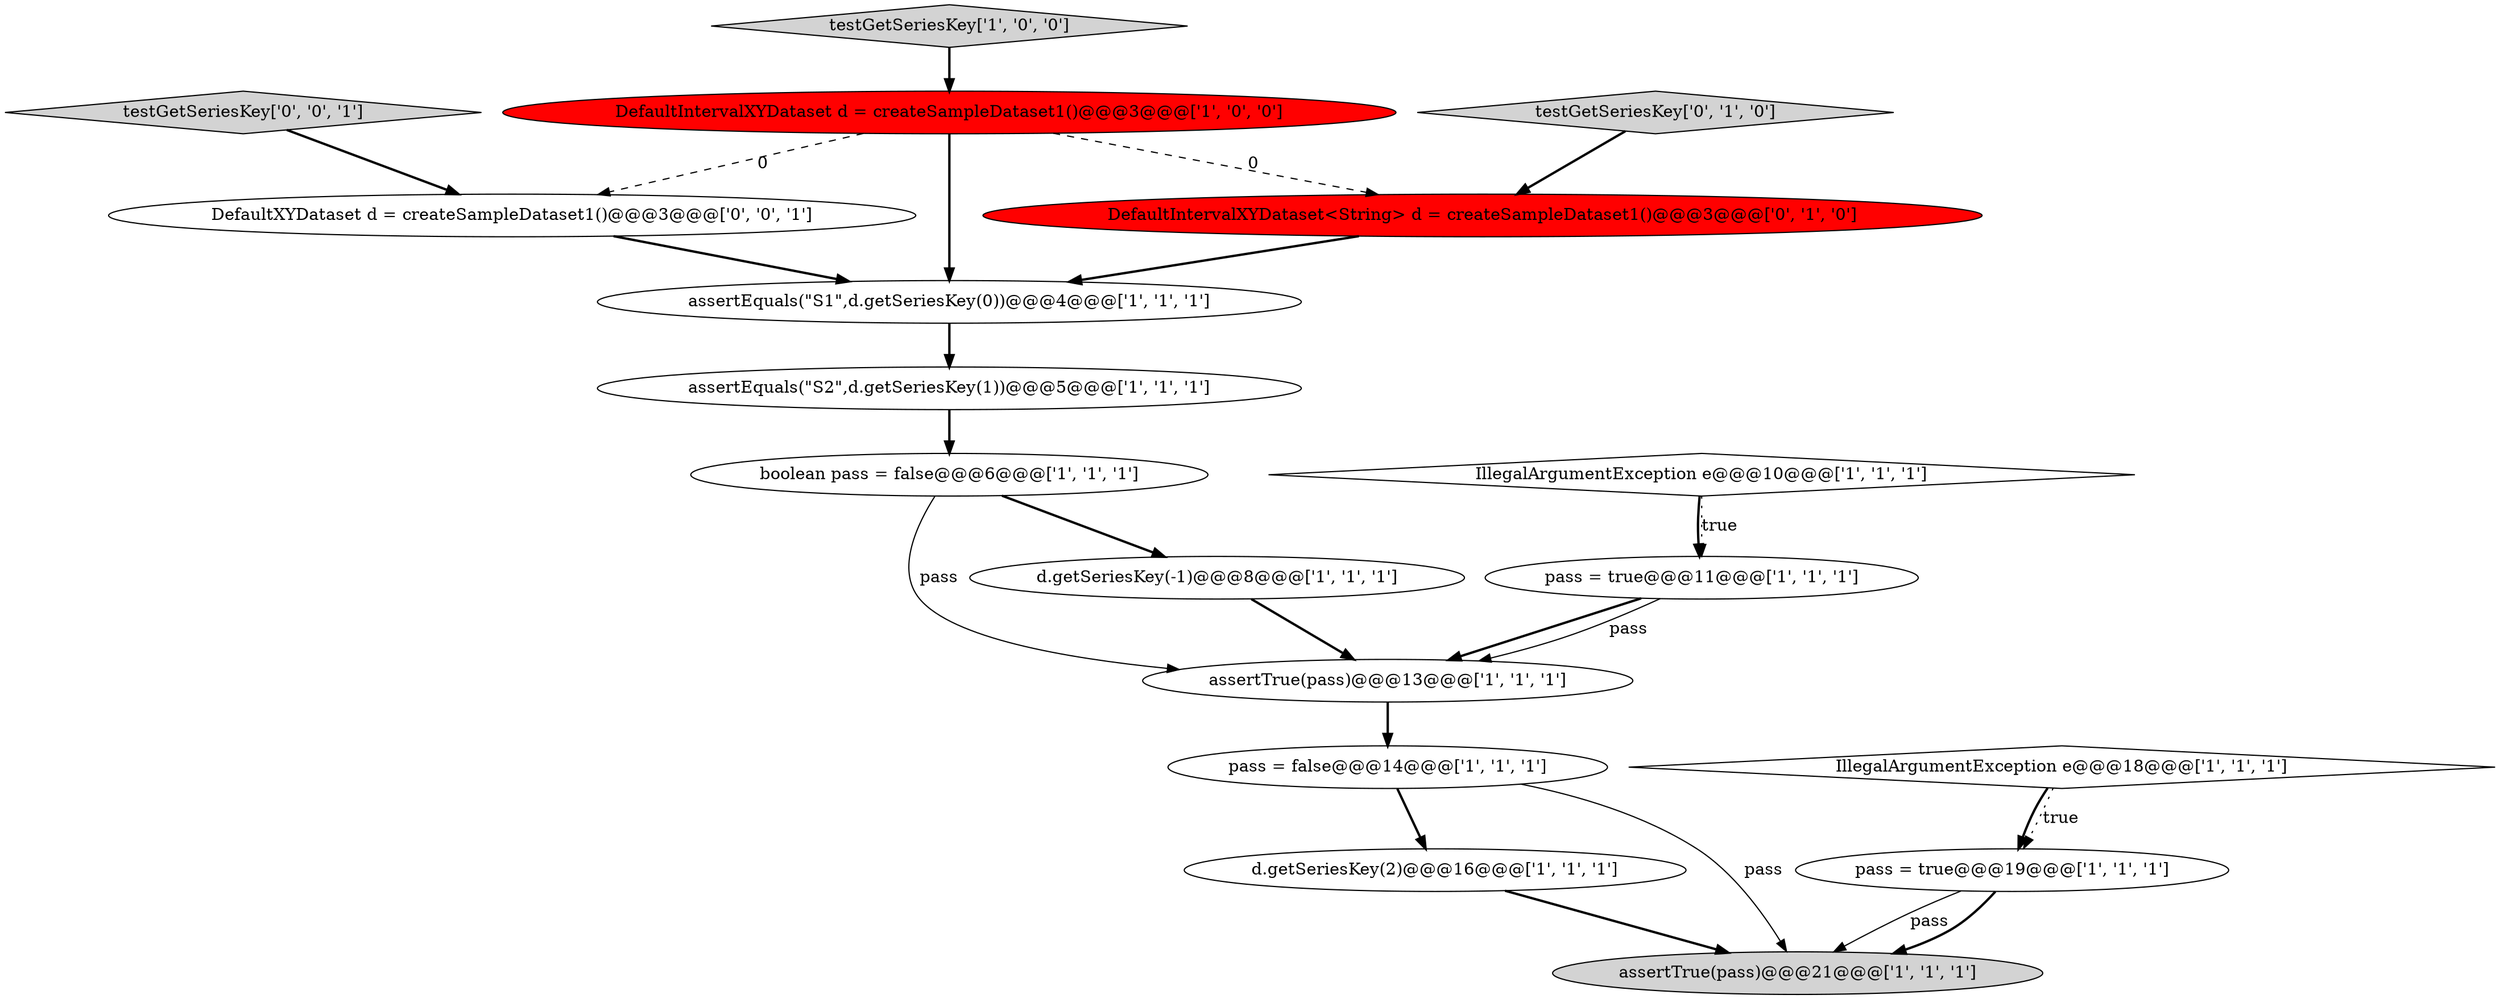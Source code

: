 digraph {
7 [style = filled, label = "d.getSeriesKey(2)@@@16@@@['1', '1', '1']", fillcolor = white, shape = ellipse image = "AAA0AAABBB1BBB"];
6 [style = filled, label = "boolean pass = false@@@6@@@['1', '1', '1']", fillcolor = white, shape = ellipse image = "AAA0AAABBB1BBB"];
10 [style = filled, label = "IllegalArgumentException e@@@10@@@['1', '1', '1']", fillcolor = white, shape = diamond image = "AAA0AAABBB1BBB"];
0 [style = filled, label = "pass = true@@@11@@@['1', '1', '1']", fillcolor = white, shape = ellipse image = "AAA0AAABBB1BBB"];
14 [style = filled, label = "testGetSeriesKey['0', '1', '0']", fillcolor = lightgray, shape = diamond image = "AAA0AAABBB2BBB"];
11 [style = filled, label = "assertTrue(pass)@@@21@@@['1', '1', '1']", fillcolor = lightgray, shape = ellipse image = "AAA0AAABBB1BBB"];
12 [style = filled, label = "assertEquals(\"S2\",d.getSeriesKey(1))@@@5@@@['1', '1', '1']", fillcolor = white, shape = ellipse image = "AAA0AAABBB1BBB"];
9 [style = filled, label = "IllegalArgumentException e@@@18@@@['1', '1', '1']", fillcolor = white, shape = diamond image = "AAA0AAABBB1BBB"];
5 [style = filled, label = "DefaultIntervalXYDataset d = createSampleDataset1()@@@3@@@['1', '0', '0']", fillcolor = red, shape = ellipse image = "AAA1AAABBB1BBB"];
17 [style = filled, label = "DefaultXYDataset d = createSampleDataset1()@@@3@@@['0', '0', '1']", fillcolor = white, shape = ellipse image = "AAA0AAABBB3BBB"];
8 [style = filled, label = "pass = false@@@14@@@['1', '1', '1']", fillcolor = white, shape = ellipse image = "AAA0AAABBB1BBB"];
3 [style = filled, label = "testGetSeriesKey['1', '0', '0']", fillcolor = lightgray, shape = diamond image = "AAA0AAABBB1BBB"];
2 [style = filled, label = "assertTrue(pass)@@@13@@@['1', '1', '1']", fillcolor = white, shape = ellipse image = "AAA0AAABBB1BBB"];
1 [style = filled, label = "assertEquals(\"S1\",d.getSeriesKey(0))@@@4@@@['1', '1', '1']", fillcolor = white, shape = ellipse image = "AAA0AAABBB1BBB"];
16 [style = filled, label = "testGetSeriesKey['0', '0', '1']", fillcolor = lightgray, shape = diamond image = "AAA0AAABBB3BBB"];
15 [style = filled, label = "DefaultIntervalXYDataset<String> d = createSampleDataset1()@@@3@@@['0', '1', '0']", fillcolor = red, shape = ellipse image = "AAA1AAABBB2BBB"];
13 [style = filled, label = "d.getSeriesKey(-1)@@@8@@@['1', '1', '1']", fillcolor = white, shape = ellipse image = "AAA0AAABBB1BBB"];
4 [style = filled, label = "pass = true@@@19@@@['1', '1', '1']", fillcolor = white, shape = ellipse image = "AAA0AAABBB1BBB"];
7->11 [style = bold, label=""];
17->1 [style = bold, label=""];
9->4 [style = bold, label=""];
0->2 [style = bold, label=""];
16->17 [style = bold, label=""];
8->11 [style = solid, label="pass"];
4->11 [style = solid, label="pass"];
12->6 [style = bold, label=""];
8->7 [style = bold, label=""];
5->1 [style = bold, label=""];
0->2 [style = solid, label="pass"];
3->5 [style = bold, label=""];
6->2 [style = solid, label="pass"];
5->17 [style = dashed, label="0"];
6->13 [style = bold, label=""];
10->0 [style = bold, label=""];
1->12 [style = bold, label=""];
9->4 [style = dotted, label="true"];
10->0 [style = dotted, label="true"];
14->15 [style = bold, label=""];
4->11 [style = bold, label=""];
5->15 [style = dashed, label="0"];
2->8 [style = bold, label=""];
13->2 [style = bold, label=""];
15->1 [style = bold, label=""];
}
